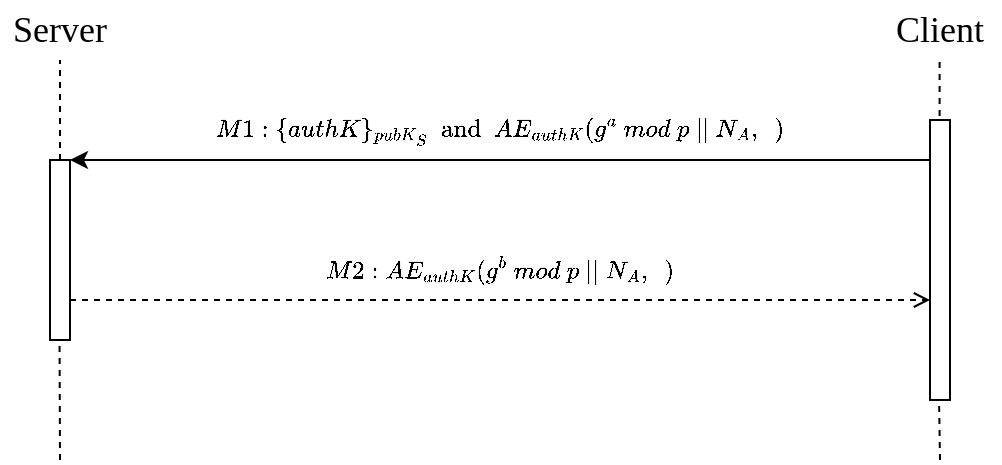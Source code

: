 <mxfile version="23.1.3" type="device">
  <diagram name="Pagina-1" id="jA2QoJcHPTC01E0-0Ikw">
    <mxGraphModel dx="1093" dy="396" grid="1" gridSize="10" guides="1" tooltips="1" connect="1" arrows="1" fold="1" page="1" pageScale="1" pageWidth="1654" pageHeight="2336" math="1" shadow="0">
      <root>
        <mxCell id="0" />
        <mxCell id="1" parent="0" />
        <mxCell id="Whx3uWwQ551sQIYhg3j0-2" value="&lt;font style=&quot;font-size: 18px;&quot;&gt;Server&lt;/font&gt;" style="text;html=1;align=center;verticalAlign=middle;whiteSpace=wrap;rounded=0;fontFamily=Times New Roman;" vertex="1" parent="1">
          <mxGeometry x="410" y="250" width="60" height="30" as="geometry" />
        </mxCell>
        <mxCell id="Whx3uWwQ551sQIYhg3j0-5" value="&lt;font style=&quot;font-size: 18px;&quot;&gt;Client&lt;/font&gt;" style="text;html=1;align=center;verticalAlign=middle;whiteSpace=wrap;rounded=0;fontFamily=Times New Roman;" vertex="1" parent="1">
          <mxGeometry x="850" y="250" width="60" height="30" as="geometry" />
        </mxCell>
        <mxCell id="Whx3uWwQ551sQIYhg3j0-6" value="" style="endArrow=none;html=1;rounded=0;dashed=1;exitX=0.5;exitY=0;exitDx=0;exitDy=0;" edge="1" parent="1" source="Whx3uWwQ551sQIYhg3j0-11">
          <mxGeometry width="50" height="50" relative="1" as="geometry">
            <mxPoint x="440" y="320" as="sourcePoint" />
            <mxPoint x="440" y="280" as="targetPoint" />
          </mxGeometry>
        </mxCell>
        <mxCell id="Whx3uWwQ551sQIYhg3j0-7" value="" style="endArrow=none;html=1;rounded=0;dashed=1;" edge="1" parent="1">
          <mxGeometry width="50" height="50" relative="1" as="geometry">
            <mxPoint x="879.8" y="320" as="sourcePoint" />
            <mxPoint x="879.8" y="280" as="targetPoint" />
          </mxGeometry>
        </mxCell>
        <mxCell id="Whx3uWwQ551sQIYhg3j0-8" value="" style="rounded=0;whiteSpace=wrap;html=1;" vertex="1" parent="1">
          <mxGeometry x="875" y="310" width="10" height="140" as="geometry" />
        </mxCell>
        <mxCell id="Whx3uWwQ551sQIYhg3j0-10" value="" style="endArrow=classic;html=1;rounded=0;entryX=1;entryY=0;entryDx=0;entryDy=0;" edge="1" parent="1" target="Whx3uWwQ551sQIYhg3j0-11">
          <mxGeometry width="50" height="50" relative="1" as="geometry">
            <mxPoint x="875" y="330" as="sourcePoint" />
            <mxPoint x="450" y="330" as="targetPoint" />
          </mxGeometry>
        </mxCell>
        <mxCell id="Whx3uWwQ551sQIYhg3j0-11" value="" style="rounded=0;whiteSpace=wrap;html=1;" vertex="1" parent="1">
          <mxGeometry x="435" y="330" width="10" height="90" as="geometry" />
        </mxCell>
        <mxCell id="Whx3uWwQ551sQIYhg3j0-13" value="&lt;font style=&quot;font-size: 12px;&quot;&gt;$$M1: \{authK\}_{pubK_S} \ \text{&amp;nbsp; &amp;nbsp; and&amp;nbsp; &amp;nbsp; } \ AE_{authK}(g^a\ mod\ p\ ||\ N_A, \ \ )$$&lt;/font&gt;" style="text;html=1;align=center;verticalAlign=middle;whiteSpace=wrap;rounded=0;fontFamily=Times New Roman;" vertex="1" parent="1">
          <mxGeometry x="440" y="300" width="440" height="30" as="geometry" />
        </mxCell>
        <mxCell id="Whx3uWwQ551sQIYhg3j0-16" value="" style="endArrow=open;html=1;rounded=0;entryX=1;entryY=0;entryDx=0;entryDy=0;endFill=0;dashed=1;" edge="1" parent="1">
          <mxGeometry width="50" height="50" relative="1" as="geometry">
            <mxPoint x="445" y="400" as="sourcePoint" />
            <mxPoint x="875" y="400" as="targetPoint" />
          </mxGeometry>
        </mxCell>
        <mxCell id="Whx3uWwQ551sQIYhg3j0-17" value="&lt;font style=&quot;font-size: 12px;&quot;&gt;$$M2: AE_{authK}(g^b\ mod\ p\ ||\ N_A, \ \ )$$&lt;/font&gt;" style="text;html=1;align=center;verticalAlign=middle;whiteSpace=wrap;rounded=0;fontFamily=Times New Roman;" vertex="1" parent="1">
          <mxGeometry x="440" y="370" width="440" height="30" as="geometry" />
        </mxCell>
        <mxCell id="Whx3uWwQ551sQIYhg3j0-18" value="" style="endArrow=none;html=1;rounded=0;dashed=1;" edge="1" parent="1">
          <mxGeometry width="50" height="50" relative="1" as="geometry">
            <mxPoint x="440" y="480" as="sourcePoint" />
            <mxPoint x="439.77" y="420" as="targetPoint" />
          </mxGeometry>
        </mxCell>
        <mxCell id="Whx3uWwQ551sQIYhg3j0-19" value="" style="endArrow=none;html=1;rounded=0;dashed=1;" edge="1" parent="1">
          <mxGeometry width="50" height="50" relative="1" as="geometry">
            <mxPoint x="880" y="480" as="sourcePoint" />
            <mxPoint x="879.53" y="450" as="targetPoint" />
          </mxGeometry>
        </mxCell>
      </root>
    </mxGraphModel>
  </diagram>
</mxfile>
